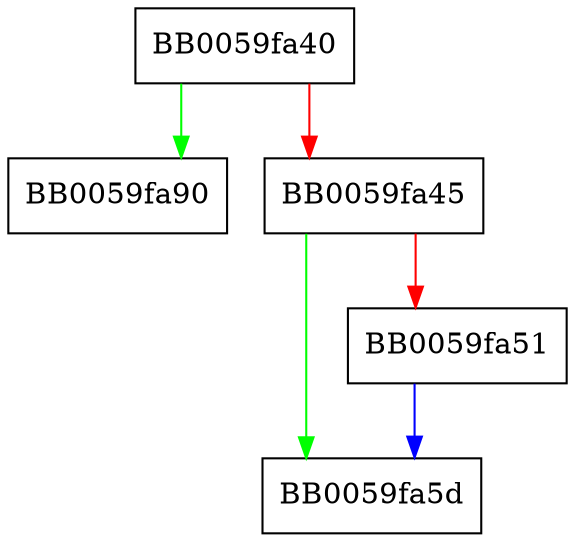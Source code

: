 digraph ossl_encoder_instance_free {
  node [shape="box"];
  graph [splines=ortho];
  BB0059fa40 -> BB0059fa90 [color="green"];
  BB0059fa40 -> BB0059fa45 [color="red"];
  BB0059fa45 -> BB0059fa5d [color="green"];
  BB0059fa45 -> BB0059fa51 [color="red"];
  BB0059fa51 -> BB0059fa5d [color="blue"];
}
